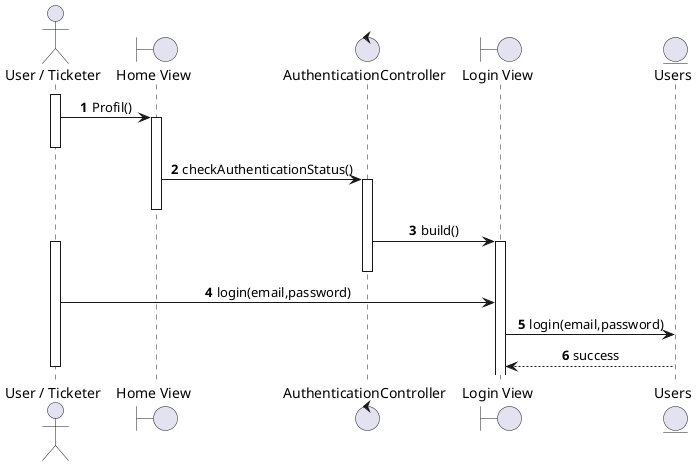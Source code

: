 @startuml User Verification Success
actor "User / Ticketer" as User
boundary "Home View" as HomeView
control AuthenticationController 
boundary "Login View" as LoginView
entity Users as UserModel

autonumber
' autoactivate on
skinparam SequenceMessageAlignment center
activate User
User->HomeView : Profil()
activate HomeView
deactivate User
HomeView->AuthenticationController : checkAuthenticationStatus()
activate AuthenticationController
deactivate HomeView
AuthenticationController->LoginView : build()
activate LoginView
deactivate AuthenticationController
activate User
User->LoginView : login(email,password)
LoginView->UserModel: login(email,password)
UserModel-->LoginView: success
deactivate User


@enduml